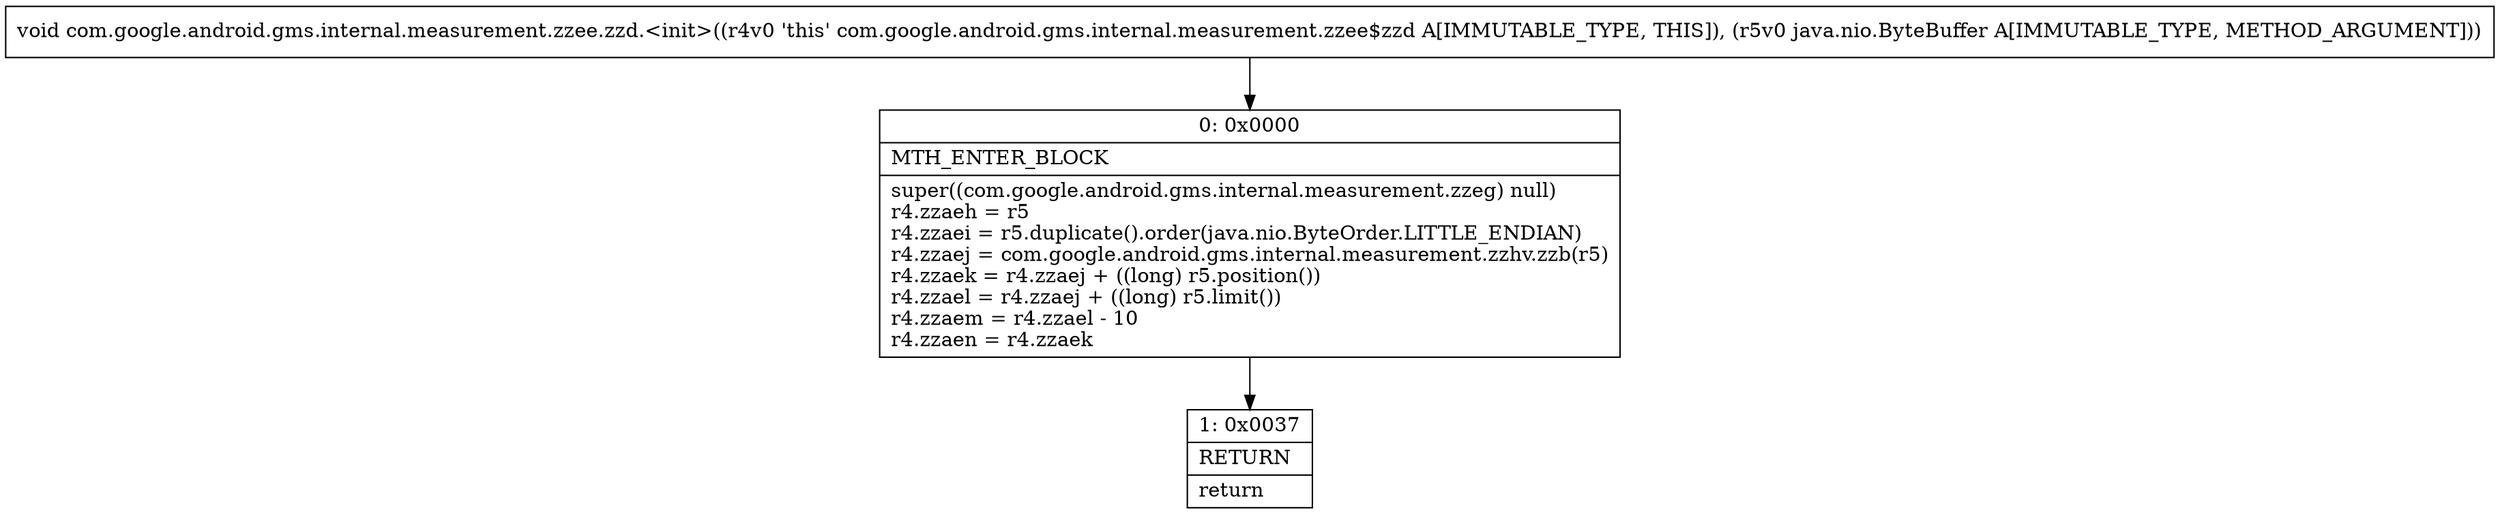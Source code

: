 digraph "CFG forcom.google.android.gms.internal.measurement.zzee.zzd.\<init\>(Ljava\/nio\/ByteBuffer;)V" {
Node_0 [shape=record,label="{0\:\ 0x0000|MTH_ENTER_BLOCK\l|super((com.google.android.gms.internal.measurement.zzeg) null)\lr4.zzaeh = r5\lr4.zzaei = r5.duplicate().order(java.nio.ByteOrder.LITTLE_ENDIAN)\lr4.zzaej = com.google.android.gms.internal.measurement.zzhv.zzb(r5)\lr4.zzaek = r4.zzaej + ((long) r5.position())\lr4.zzael = r4.zzaej + ((long) r5.limit())\lr4.zzaem = r4.zzael \- 10\lr4.zzaen = r4.zzaek\l}"];
Node_1 [shape=record,label="{1\:\ 0x0037|RETURN\l|return\l}"];
MethodNode[shape=record,label="{void com.google.android.gms.internal.measurement.zzee.zzd.\<init\>((r4v0 'this' com.google.android.gms.internal.measurement.zzee$zzd A[IMMUTABLE_TYPE, THIS]), (r5v0 java.nio.ByteBuffer A[IMMUTABLE_TYPE, METHOD_ARGUMENT])) }"];
MethodNode -> Node_0;
Node_0 -> Node_1;
}

